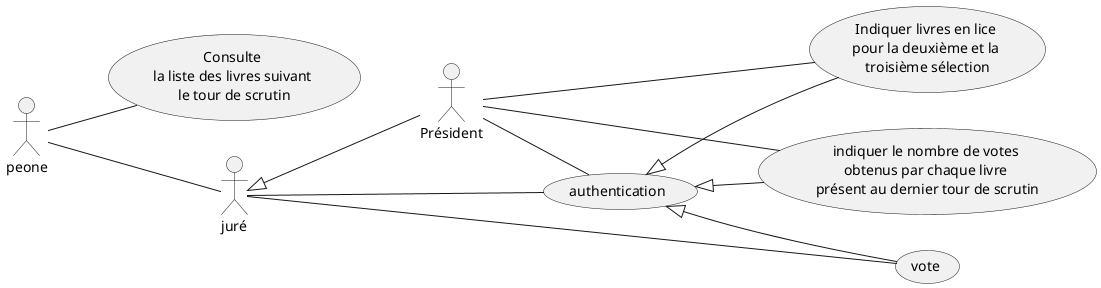 @startuml
left to right direction
:peone:--(Consulte)
:pj:--(authentication)
:pj: -- (lice)
:pj: -- (scrutin)
peone -- juré
juré<|--pj
:juré: -- (authentication)
:juré: -- (vote)
"Consulte \nla liste des livres suivant \
\nle tour de scrutin" as (Consulte)
"Indiquer livres en lice \
\npour la deuxième et la \
\ntroisième sélection" as (lice)
"indiquer le nombre de votes \
\nobtenus par chaque livre \
\nprésent au dernier tour de scrutin" as (scrutin)
"Président" as pj
authentication<|--(lice)
authentication<|--vote
authentication<|--scrutin
@enduml